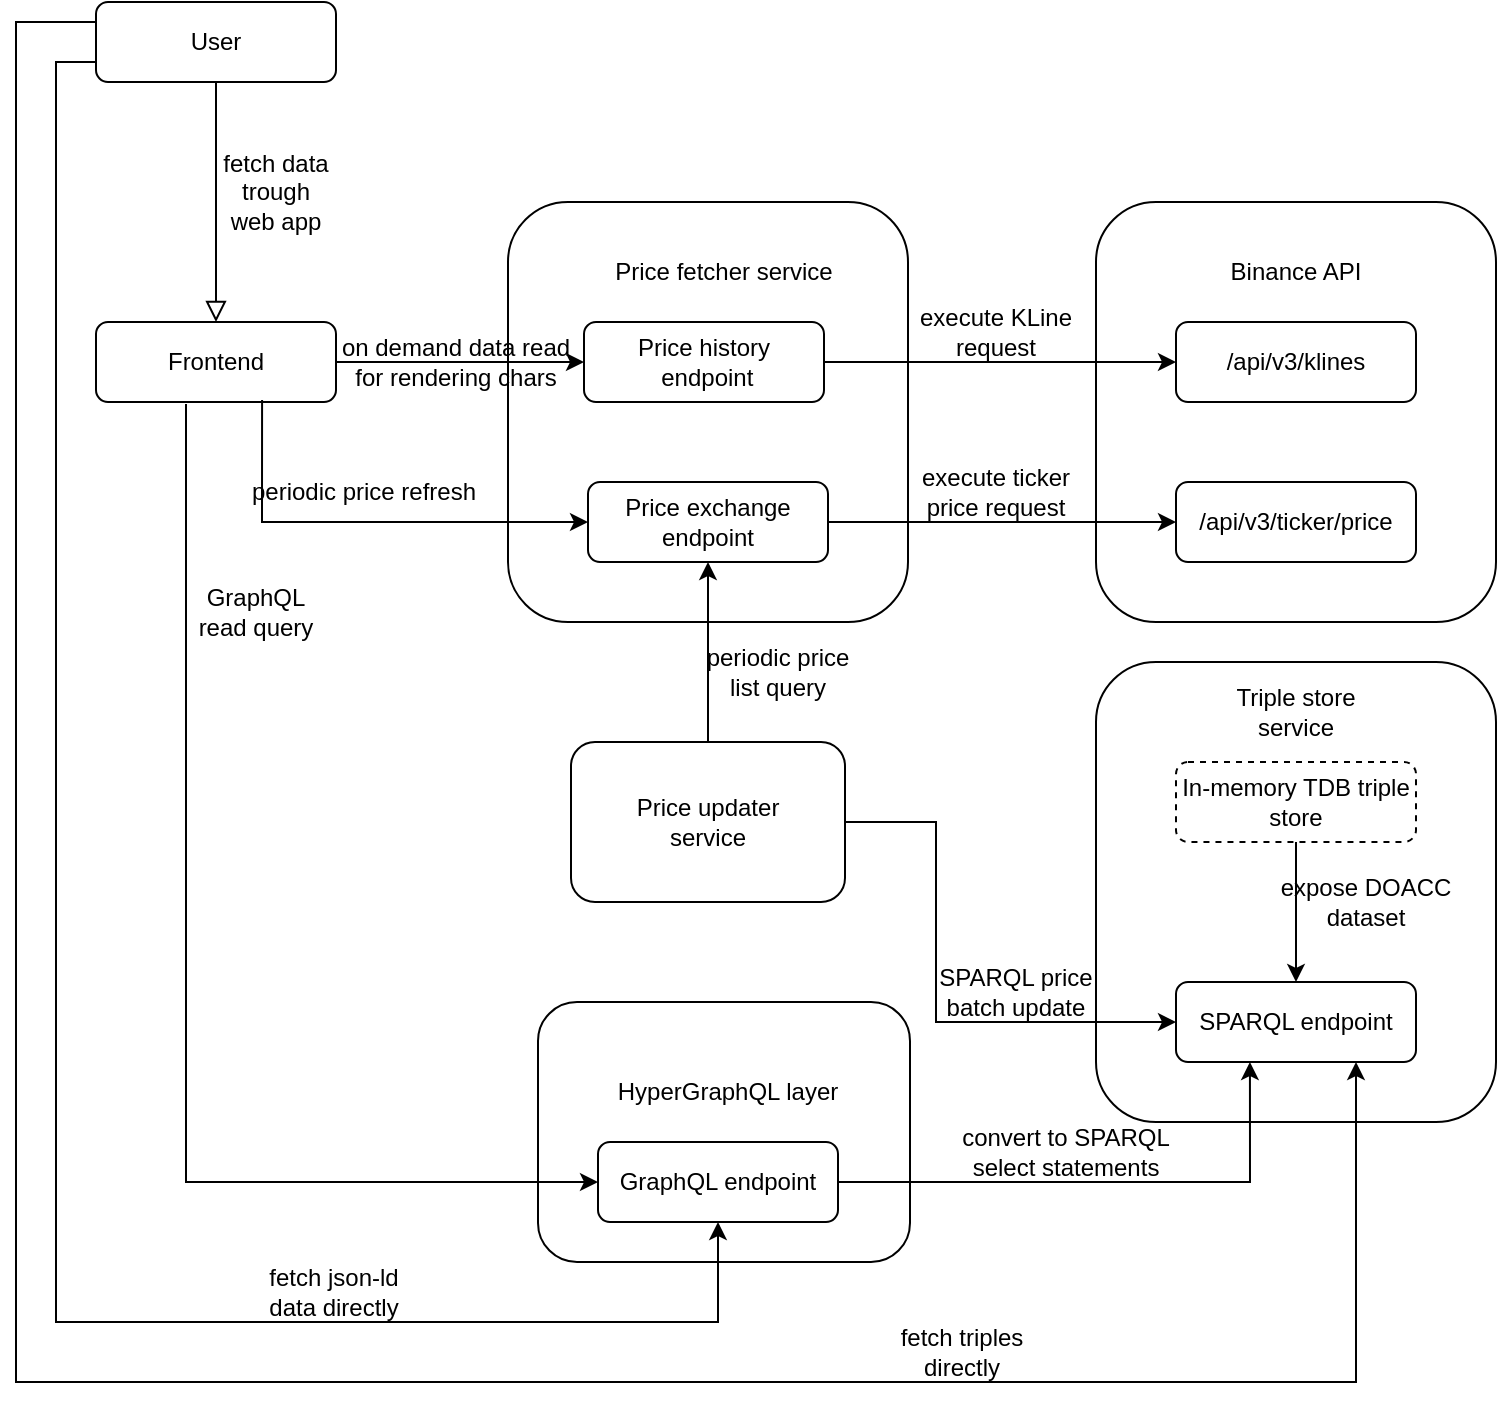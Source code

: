 <mxfile version="20.5.1" type="device"><diagram id="C5RBs43oDa-KdzZeNtuy" name="Page-1"><mxGraphModel dx="1893" dy="915" grid="1" gridSize="10" guides="1" tooltips="1" connect="1" arrows="1" fold="1" page="1" pageScale="1" pageWidth="827" pageHeight="1169" math="0" shadow="0"><root><mxCell id="WIyWlLk6GJQsqaUBKTNV-0"/><mxCell id="WIyWlLk6GJQsqaUBKTNV-1" parent="WIyWlLk6GJQsqaUBKTNV-0"/><mxCell id="YnhTC1WuQlAsa7eMnPKE-12" value="" style="rounded=1;whiteSpace=wrap;html=1;" vertex="1" parent="WIyWlLk6GJQsqaUBKTNV-1"><mxGeometry x="580" y="220" width="200" height="210" as="geometry"/></mxCell><mxCell id="YnhTC1WuQlAsa7eMnPKE-4" value="" style="rounded=1;whiteSpace=wrap;html=1;" vertex="1" parent="WIyWlLk6GJQsqaUBKTNV-1"><mxGeometry x="286" y="220" width="200" height="210" as="geometry"/></mxCell><mxCell id="WIyWlLk6GJQsqaUBKTNV-2" value="" style="rounded=0;html=1;jettySize=auto;orthogonalLoop=1;fontSize=11;endArrow=block;endFill=0;endSize=8;strokeWidth=1;shadow=0;labelBackgroundColor=none;edgeStyle=orthogonalEdgeStyle;entryX=0.5;entryY=0;entryDx=0;entryDy=0;" parent="WIyWlLk6GJQsqaUBKTNV-1" source="WIyWlLk6GJQsqaUBKTNV-3" target="YnhTC1WuQlAsa7eMnPKE-1" edge="1"><mxGeometry relative="1" as="geometry"/></mxCell><mxCell id="WIyWlLk6GJQsqaUBKTNV-3" value="User" style="rounded=1;whiteSpace=wrap;html=1;fontSize=12;glass=0;strokeWidth=1;shadow=0;" parent="WIyWlLk6GJQsqaUBKTNV-1" vertex="1"><mxGeometry x="80" y="120" width="120" height="40" as="geometry"/></mxCell><mxCell id="YnhTC1WuQlAsa7eMnPKE-1" value="Frontend" style="rounded=1;whiteSpace=wrap;html=1;fontSize=12;glass=0;strokeWidth=1;shadow=0;" vertex="1" parent="WIyWlLk6GJQsqaUBKTNV-1"><mxGeometry x="80" y="280" width="120" height="40" as="geometry"/></mxCell><mxCell id="YnhTC1WuQlAsa7eMnPKE-2" value="Price exchange endpoint" style="rounded=1;whiteSpace=wrap;html=1;fontSize=12;glass=0;strokeWidth=1;shadow=0;" vertex="1" parent="WIyWlLk6GJQsqaUBKTNV-1"><mxGeometry x="326" y="360" width="120" height="40" as="geometry"/></mxCell><mxCell id="YnhTC1WuQlAsa7eMnPKE-3" value="&lt;div&gt;Price history&lt;/div&gt;&lt;div&gt;&amp;nbsp;endpoint&lt;/div&gt;" style="rounded=1;whiteSpace=wrap;html=1;fontSize=12;glass=0;strokeWidth=1;shadow=0;" vertex="1" parent="WIyWlLk6GJQsqaUBKTNV-1"><mxGeometry x="324" y="280" width="120" height="40" as="geometry"/></mxCell><mxCell id="YnhTC1WuQlAsa7eMnPKE-5" value="Binance API" style="text;html=1;strokeColor=none;fillColor=none;align=center;verticalAlign=middle;whiteSpace=wrap;rounded=0;" vertex="1" parent="WIyWlLk6GJQsqaUBKTNV-1"><mxGeometry x="610" y="240" width="140" height="30" as="geometry"/></mxCell><mxCell id="YnhTC1WuQlAsa7eMnPKE-6" value="" style="endArrow=classic;html=1;rounded=0;exitX=0.692;exitY=0.975;exitDx=0;exitDy=0;exitPerimeter=0;" edge="1" parent="WIyWlLk6GJQsqaUBKTNV-1" source="YnhTC1WuQlAsa7eMnPKE-1" target="YnhTC1WuQlAsa7eMnPKE-2"><mxGeometry width="50" height="50" relative="1" as="geometry"><mxPoint x="146" y="380" as="sourcePoint"/><mxPoint x="226" y="379.5" as="targetPoint"/><Array as="points"><mxPoint x="163" y="380"/></Array></mxGeometry></mxCell><mxCell id="YnhTC1WuQlAsa7eMnPKE-7" value="periodic price refresh" style="text;html=1;strokeColor=none;fillColor=none;align=center;verticalAlign=middle;whiteSpace=wrap;rounded=0;" vertex="1" parent="WIyWlLk6GJQsqaUBKTNV-1"><mxGeometry x="156" y="350" width="116" height="30" as="geometry"/></mxCell><mxCell id="YnhTC1WuQlAsa7eMnPKE-8" value="" style="endArrow=classic;html=1;rounded=0;entryX=0;entryY=0.5;entryDx=0;entryDy=0;exitX=1;exitY=0.5;exitDx=0;exitDy=0;" edge="1" parent="WIyWlLk6GJQsqaUBKTNV-1" source="YnhTC1WuQlAsa7eMnPKE-1" target="YnhTC1WuQlAsa7eMnPKE-3"><mxGeometry width="50" height="50" relative="1" as="geometry"><mxPoint x="180" y="250" as="sourcePoint"/><mxPoint x="230" y="200" as="targetPoint"/></mxGeometry></mxCell><mxCell id="YnhTC1WuQlAsa7eMnPKE-9" value="on demand data read for rendering chars" style="text;html=1;strokeColor=none;fillColor=none;align=center;verticalAlign=middle;whiteSpace=wrap;rounded=0;" vertex="1" parent="WIyWlLk6GJQsqaUBKTNV-1"><mxGeometry x="200" y="255" width="120" height="90" as="geometry"/></mxCell><mxCell id="YnhTC1WuQlAsa7eMnPKE-13" value="Price fetcher service" style="text;html=1;strokeColor=none;fillColor=none;align=center;verticalAlign=middle;whiteSpace=wrap;rounded=0;" vertex="1" parent="WIyWlLk6GJQsqaUBKTNV-1"><mxGeometry x="324" y="240" width="140" height="30" as="geometry"/></mxCell><mxCell id="YnhTC1WuQlAsa7eMnPKE-15" value="&lt;div&gt;/api/v3/klines&lt;br&gt;&lt;/div&gt;" style="rounded=1;whiteSpace=wrap;html=1;fontSize=12;glass=0;strokeWidth=1;shadow=0;" vertex="1" parent="WIyWlLk6GJQsqaUBKTNV-1"><mxGeometry x="620" y="280" width="120" height="40" as="geometry"/></mxCell><mxCell id="YnhTC1WuQlAsa7eMnPKE-16" value="/api/v3/ticker/price" style="rounded=1;whiteSpace=wrap;html=1;fontSize=12;glass=0;strokeWidth=1;shadow=0;" vertex="1" parent="WIyWlLk6GJQsqaUBKTNV-1"><mxGeometry x="620" y="360" width="120" height="40" as="geometry"/></mxCell><mxCell id="YnhTC1WuQlAsa7eMnPKE-17" value="" style="endArrow=classic;html=1;rounded=0;entryX=0;entryY=0.5;entryDx=0;entryDy=0;exitX=1;exitY=0.5;exitDx=0;exitDy=0;" edge="1" parent="WIyWlLk6GJQsqaUBKTNV-1" source="YnhTC1WuQlAsa7eMnPKE-2" target="YnhTC1WuQlAsa7eMnPKE-16"><mxGeometry width="50" height="50" relative="1" as="geometry"><mxPoint x="390" y="530" as="sourcePoint"/><mxPoint x="440" y="480" as="targetPoint"/></mxGeometry></mxCell><mxCell id="YnhTC1WuQlAsa7eMnPKE-18" value="" style="endArrow=classic;html=1;rounded=0;entryX=0;entryY=0.5;entryDx=0;entryDy=0;exitX=1;exitY=0.5;exitDx=0;exitDy=0;" edge="1" parent="WIyWlLk6GJQsqaUBKTNV-1" source="YnhTC1WuQlAsa7eMnPKE-3" target="YnhTC1WuQlAsa7eMnPKE-15"><mxGeometry width="50" height="50" relative="1" as="geometry"><mxPoint x="390" y="530" as="sourcePoint"/><mxPoint x="440" y="480" as="targetPoint"/></mxGeometry></mxCell><mxCell id="YnhTC1WuQlAsa7eMnPKE-19" value="execute KLine request" style="text;html=1;strokeColor=none;fillColor=none;align=center;verticalAlign=middle;whiteSpace=wrap;rounded=0;" vertex="1" parent="WIyWlLk6GJQsqaUBKTNV-1"><mxGeometry x="480" y="270" width="100" height="30" as="geometry"/></mxCell><mxCell id="YnhTC1WuQlAsa7eMnPKE-20" value="execute ticker price request" style="text;html=1;strokeColor=none;fillColor=none;align=center;verticalAlign=middle;whiteSpace=wrap;rounded=0;" vertex="1" parent="WIyWlLk6GJQsqaUBKTNV-1"><mxGeometry x="480" y="350" width="100" height="30" as="geometry"/></mxCell><mxCell id="YnhTC1WuQlAsa7eMnPKE-21" value="" style="rounded=1;whiteSpace=wrap;html=1;" vertex="1" parent="WIyWlLk6GJQsqaUBKTNV-1"><mxGeometry x="301" y="620" width="186" height="130" as="geometry"/></mxCell><mxCell id="YnhTC1WuQlAsa7eMnPKE-22" value="HyperGraphQL layer" style="text;html=1;strokeColor=none;fillColor=none;align=center;verticalAlign=middle;whiteSpace=wrap;rounded=0;" vertex="1" parent="WIyWlLk6GJQsqaUBKTNV-1"><mxGeometry x="331" y="650" width="130" height="30" as="geometry"/></mxCell><mxCell id="YnhTC1WuQlAsa7eMnPKE-23" value="GraphQL endpoint" style="rounded=1;whiteSpace=wrap;html=1;fontSize=12;glass=0;strokeWidth=1;shadow=0;" vertex="1" parent="WIyWlLk6GJQsqaUBKTNV-1"><mxGeometry x="331" y="690" width="120" height="40" as="geometry"/></mxCell><mxCell id="YnhTC1WuQlAsa7eMnPKE-25" value="" style="endArrow=classic;html=1;rounded=0;entryX=0;entryY=0.5;entryDx=0;entryDy=0;exitX=0.375;exitY=1.025;exitDx=0;exitDy=0;exitPerimeter=0;" edge="1" parent="WIyWlLk6GJQsqaUBKTNV-1" source="YnhTC1WuQlAsa7eMnPKE-1" target="YnhTC1WuQlAsa7eMnPKE-23"><mxGeometry width="50" height="50" relative="1" as="geometry"><mxPoint x="150" y="550" as="sourcePoint"/><mxPoint x="200" y="500" as="targetPoint"/><Array as="points"><mxPoint x="125" y="710"/></Array></mxGeometry></mxCell><mxCell id="YnhTC1WuQlAsa7eMnPKE-26" value="GraphQL read query" style="text;html=1;strokeColor=none;fillColor=none;align=center;verticalAlign=middle;whiteSpace=wrap;rounded=0;" vertex="1" parent="WIyWlLk6GJQsqaUBKTNV-1"><mxGeometry x="130" y="410" width="60" height="30" as="geometry"/></mxCell><mxCell id="YnhTC1WuQlAsa7eMnPKE-27" value="" style="rounded=1;whiteSpace=wrap;html=1;" vertex="1" parent="WIyWlLk6GJQsqaUBKTNV-1"><mxGeometry x="580" y="450" width="200" height="230" as="geometry"/></mxCell><mxCell id="YnhTC1WuQlAsa7eMnPKE-28" value="Triple store service" style="text;html=1;strokeColor=none;fillColor=none;align=center;verticalAlign=middle;whiteSpace=wrap;rounded=0;" vertex="1" parent="WIyWlLk6GJQsqaUBKTNV-1"><mxGeometry x="630" y="460" width="100" height="30" as="geometry"/></mxCell><mxCell id="YnhTC1WuQlAsa7eMnPKE-29" value="&lt;div&gt;In-memory TDB triple store&lt;br&gt;&lt;/div&gt;" style="rounded=1;whiteSpace=wrap;html=1;fontSize=12;glass=0;strokeWidth=1;shadow=0;dashed=1;" vertex="1" parent="WIyWlLk6GJQsqaUBKTNV-1"><mxGeometry x="620" y="500" width="120" height="40" as="geometry"/></mxCell><mxCell id="YnhTC1WuQlAsa7eMnPKE-30" value="SPARQL endpoint" style="rounded=1;whiteSpace=wrap;html=1;fontSize=12;glass=0;strokeWidth=1;shadow=0;" vertex="1" parent="WIyWlLk6GJQsqaUBKTNV-1"><mxGeometry x="620" y="610" width="120" height="40" as="geometry"/></mxCell><mxCell id="YnhTC1WuQlAsa7eMnPKE-31" value="" style="endArrow=classic;html=1;rounded=0;exitX=0.5;exitY=1;exitDx=0;exitDy=0;" edge="1" parent="WIyWlLk6GJQsqaUBKTNV-1" source="YnhTC1WuQlAsa7eMnPKE-29" target="YnhTC1WuQlAsa7eMnPKE-30"><mxGeometry width="50" height="50" relative="1" as="geometry"><mxPoint x="400" y="500" as="sourcePoint"/><mxPoint x="450" y="450" as="targetPoint"/></mxGeometry></mxCell><mxCell id="YnhTC1WuQlAsa7eMnPKE-32" value="expose DOACC dataset" style="text;html=1;strokeColor=none;fillColor=none;align=center;verticalAlign=middle;whiteSpace=wrap;rounded=0;dashed=1;" vertex="1" parent="WIyWlLk6GJQsqaUBKTNV-1"><mxGeometry x="670" y="555" width="90" height="30" as="geometry"/></mxCell><mxCell id="YnhTC1WuQlAsa7eMnPKE-33" value="" style="rounded=1;whiteSpace=wrap;html=1;" vertex="1" parent="WIyWlLk6GJQsqaUBKTNV-1"><mxGeometry x="317.5" y="490" width="137" height="80" as="geometry"/></mxCell><mxCell id="YnhTC1WuQlAsa7eMnPKE-34" value="Price updater service" style="text;html=1;strokeColor=none;fillColor=none;align=center;verticalAlign=middle;whiteSpace=wrap;rounded=0;" vertex="1" parent="WIyWlLk6GJQsqaUBKTNV-1"><mxGeometry x="341" y="515" width="90" height="30" as="geometry"/></mxCell><mxCell id="YnhTC1WuQlAsa7eMnPKE-35" value="SPARQL price batch update" style="text;html=1;strokeColor=none;fillColor=none;align=center;verticalAlign=middle;whiteSpace=wrap;rounded=0;" vertex="1" parent="WIyWlLk6GJQsqaUBKTNV-1"><mxGeometry x="500" y="600" width="80" height="30" as="geometry"/></mxCell><mxCell id="YnhTC1WuQlAsa7eMnPKE-36" value="" style="endArrow=classic;html=1;rounded=0;entryX=0.5;entryY=1;entryDx=0;entryDy=0;exitX=0.5;exitY=0;exitDx=0;exitDy=0;" edge="1" parent="WIyWlLk6GJQsqaUBKTNV-1" source="YnhTC1WuQlAsa7eMnPKE-33" target="YnhTC1WuQlAsa7eMnPKE-2"><mxGeometry width="50" height="50" relative="1" as="geometry"><mxPoint x="390" y="490" as="sourcePoint"/><mxPoint x="360" y="450" as="targetPoint"/></mxGeometry></mxCell><mxCell id="YnhTC1WuQlAsa7eMnPKE-37" value="periodic price list query" style="text;html=1;strokeColor=none;fillColor=none;align=center;verticalAlign=middle;whiteSpace=wrap;rounded=0;" vertex="1" parent="WIyWlLk6GJQsqaUBKTNV-1"><mxGeometry x="381" y="440" width="80" height="30" as="geometry"/></mxCell><mxCell id="YnhTC1WuQlAsa7eMnPKE-38" value="" style="endArrow=classic;html=1;rounded=0;entryX=0;entryY=0.5;entryDx=0;entryDy=0;exitX=1;exitY=0.5;exitDx=0;exitDy=0;" edge="1" parent="WIyWlLk6GJQsqaUBKTNV-1" source="YnhTC1WuQlAsa7eMnPKE-33" target="YnhTC1WuQlAsa7eMnPKE-30"><mxGeometry width="50" height="50" relative="1" as="geometry"><mxPoint x="480" y="540" as="sourcePoint"/><mxPoint x="530" y="490" as="targetPoint"/><Array as="points"><mxPoint x="500" y="530"/><mxPoint x="500" y="630"/></Array></mxGeometry></mxCell><mxCell id="YnhTC1WuQlAsa7eMnPKE-39" value="" style="endArrow=classic;html=1;rounded=0;entryX=0.308;entryY=1;entryDx=0;entryDy=0;exitX=1;exitY=0.5;exitDx=0;exitDy=0;entryPerimeter=0;" edge="1" parent="WIyWlLk6GJQsqaUBKTNV-1" source="YnhTC1WuQlAsa7eMnPKE-23" target="YnhTC1WuQlAsa7eMnPKE-30"><mxGeometry width="50" height="50" relative="1" as="geometry"><mxPoint x="620" y="800" as="sourcePoint"/><mxPoint x="670" y="750" as="targetPoint"/><Array as="points"><mxPoint x="657" y="710"/></Array></mxGeometry></mxCell><mxCell id="YnhTC1WuQlAsa7eMnPKE-40" value="convert to SPARQL select statements" style="text;html=1;strokeColor=none;fillColor=none;align=center;verticalAlign=middle;whiteSpace=wrap;rounded=0;" vertex="1" parent="WIyWlLk6GJQsqaUBKTNV-1"><mxGeometry x="510" y="680" width="110" height="30" as="geometry"/></mxCell><mxCell id="YnhTC1WuQlAsa7eMnPKE-42" value="fetch data trough web app" style="text;html=1;strokeColor=none;fillColor=none;align=center;verticalAlign=middle;whiteSpace=wrap;rounded=0;" vertex="1" parent="WIyWlLk6GJQsqaUBKTNV-1"><mxGeometry x="140" y="200" width="60" height="30" as="geometry"/></mxCell><mxCell id="YnhTC1WuQlAsa7eMnPKE-44" value="" style="endArrow=classic;html=1;rounded=0;exitX=0;exitY=0.75;exitDx=0;exitDy=0;entryX=0.5;entryY=1;entryDx=0;entryDy=0;" edge="1" parent="WIyWlLk6GJQsqaUBKTNV-1" source="WIyWlLk6GJQsqaUBKTNV-3" target="YnhTC1WuQlAsa7eMnPKE-23"><mxGeometry width="50" height="50" relative="1" as="geometry"><mxPoint x="140" y="110" as="sourcePoint"/><mxPoint x="390" y="780" as="targetPoint"/><Array as="points"><mxPoint x="60" y="150"/><mxPoint x="60" y="780"/><mxPoint x="391" y="780"/></Array></mxGeometry></mxCell><mxCell id="YnhTC1WuQlAsa7eMnPKE-45" value="fetch json-ld data directly" style="text;html=1;strokeColor=none;fillColor=none;align=center;verticalAlign=middle;whiteSpace=wrap;rounded=0;" vertex="1" parent="WIyWlLk6GJQsqaUBKTNV-1"><mxGeometry x="156" y="750" width="86" height="30" as="geometry"/></mxCell><mxCell id="YnhTC1WuQlAsa7eMnPKE-46" value="" style="endArrow=classic;html=1;rounded=0;exitX=0;exitY=0.25;exitDx=0;exitDy=0;entryX=0.75;entryY=1;entryDx=0;entryDy=0;" edge="1" parent="WIyWlLk6GJQsqaUBKTNV-1" source="WIyWlLk6GJQsqaUBKTNV-3" target="YnhTC1WuQlAsa7eMnPKE-30"><mxGeometry width="50" height="50" relative="1" as="geometry"><mxPoint x="30" y="110" as="sourcePoint"/><mxPoint x="720" y="780" as="targetPoint"/><Array as="points"><mxPoint x="40" y="130"/><mxPoint x="40" y="810"/><mxPoint x="710" y="810"/></Array></mxGeometry></mxCell><mxCell id="YnhTC1WuQlAsa7eMnPKE-47" value="fetch triples directly" style="text;html=1;strokeColor=none;fillColor=none;align=center;verticalAlign=middle;whiteSpace=wrap;rounded=0;" vertex="1" parent="WIyWlLk6GJQsqaUBKTNV-1"><mxGeometry x="470" y="780" width="86" height="30" as="geometry"/></mxCell></root></mxGraphModel></diagram></mxfile>